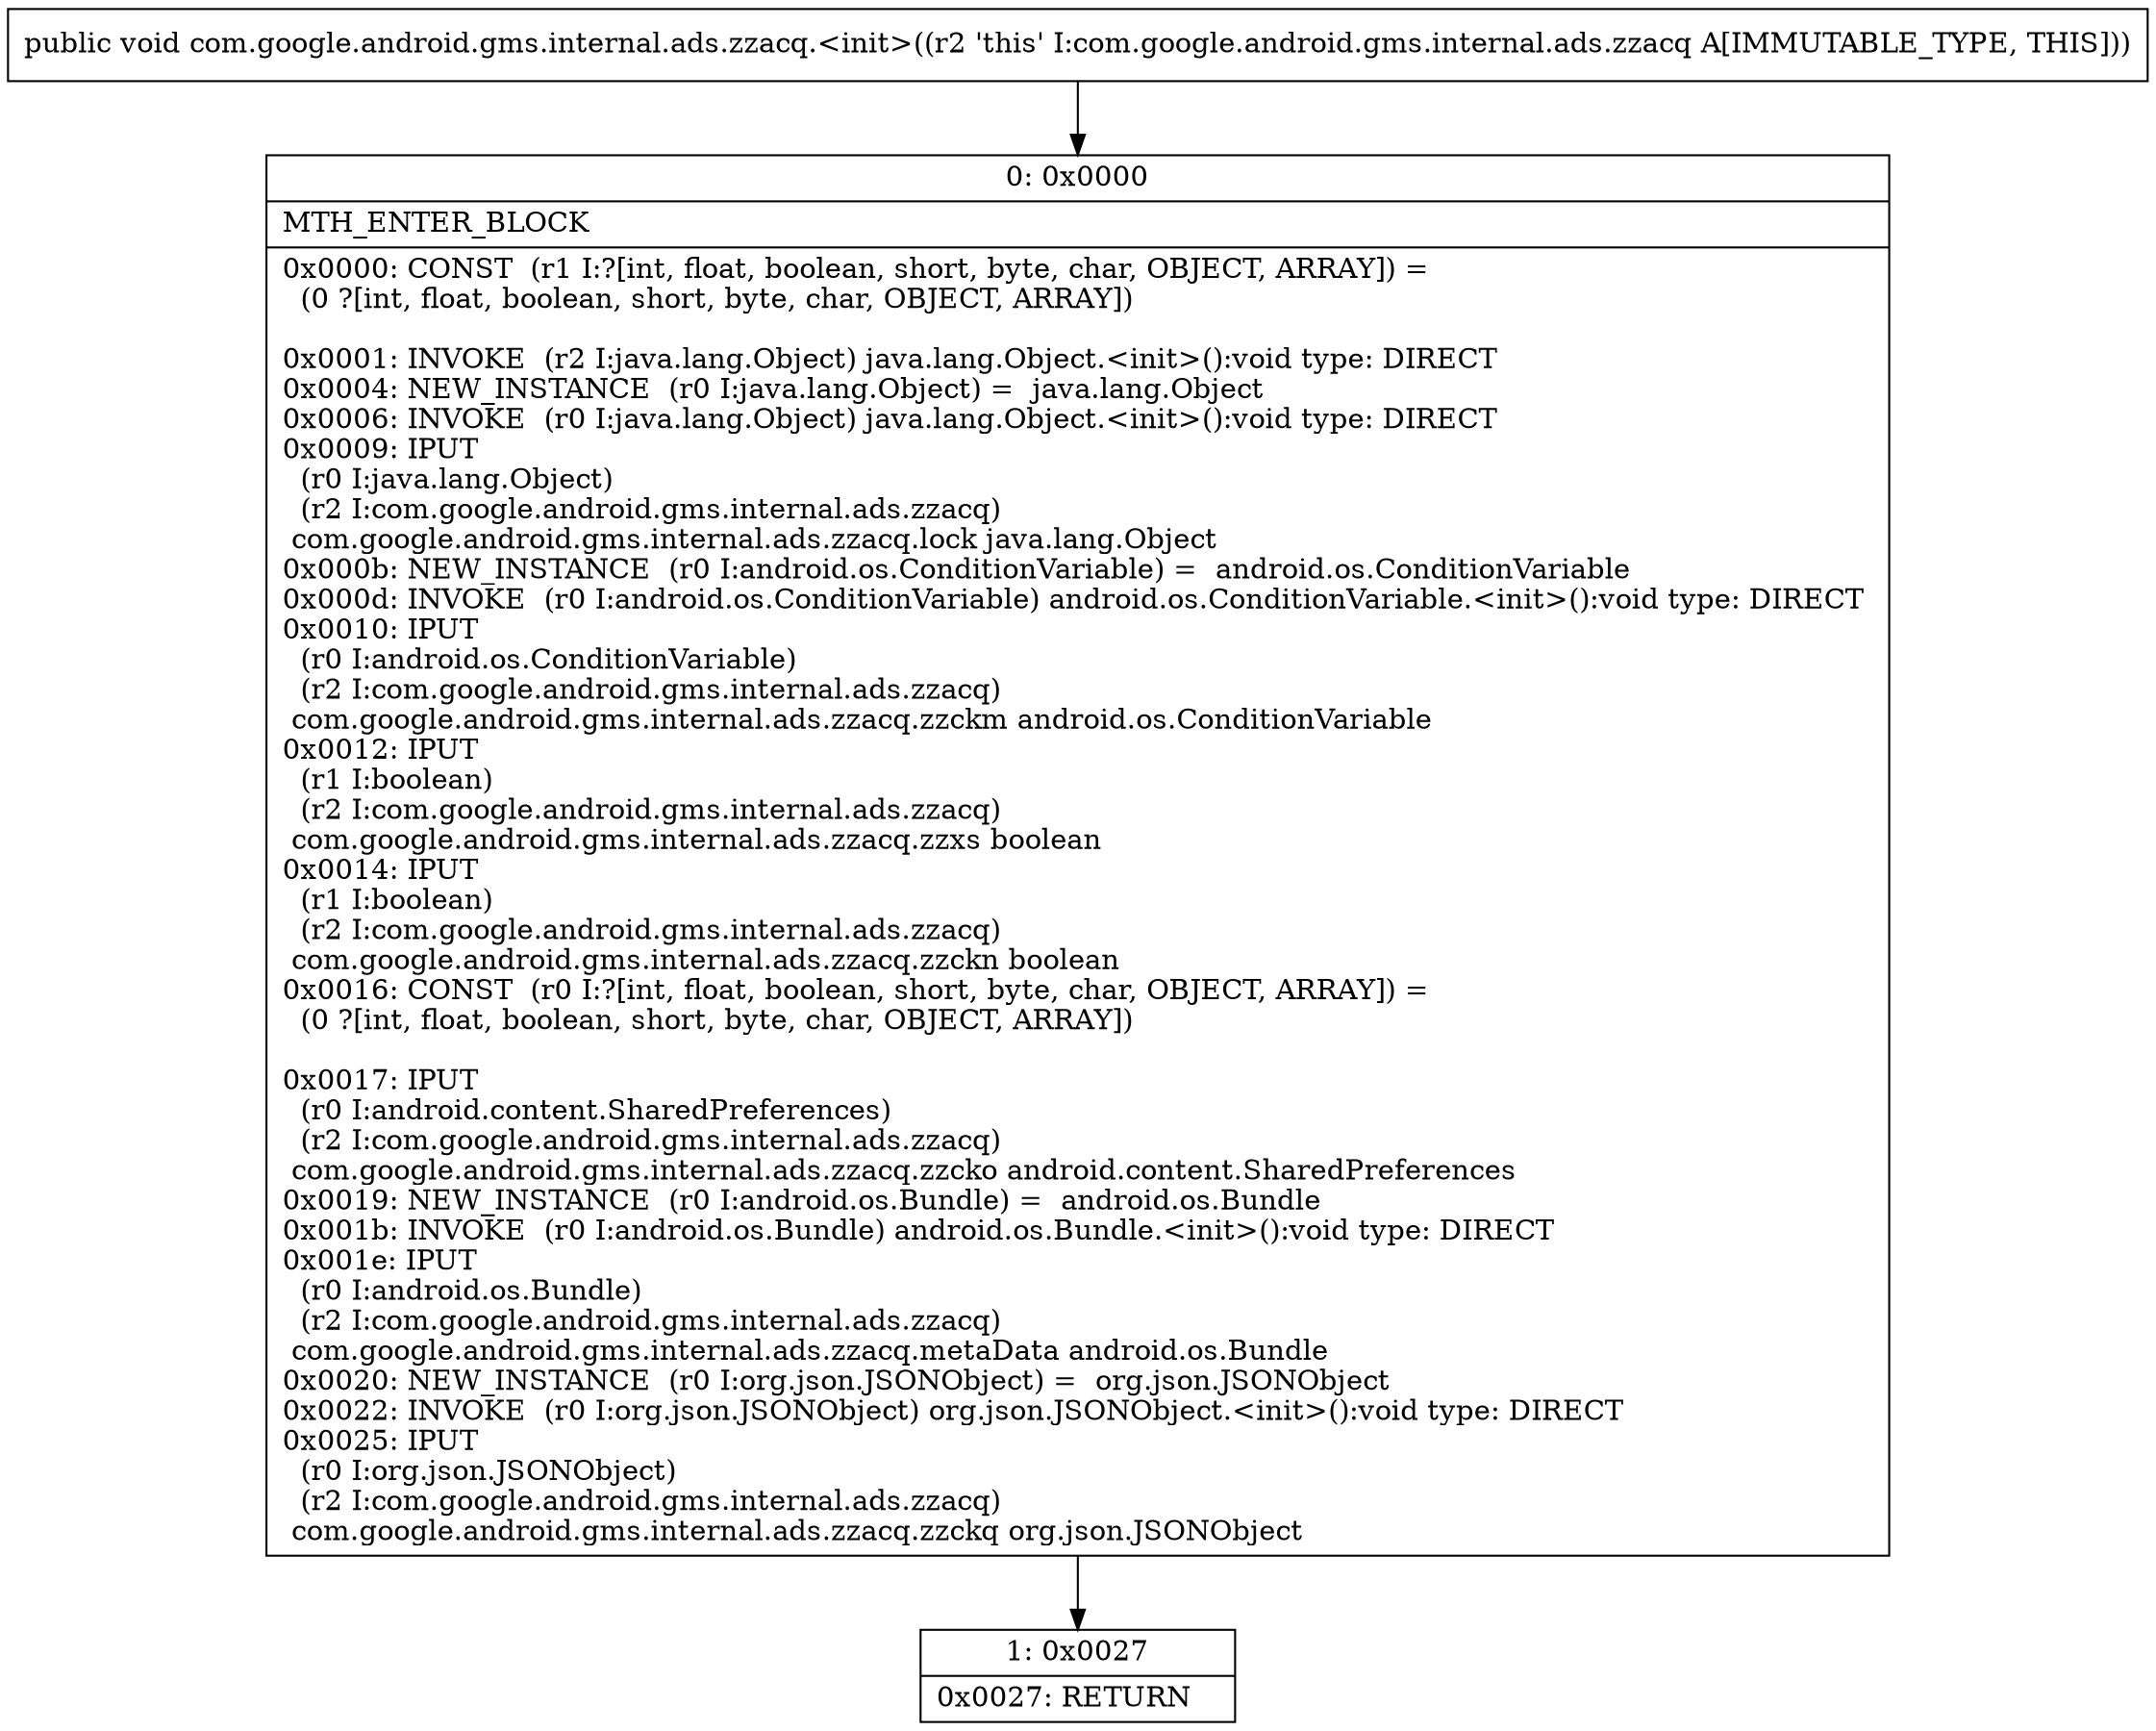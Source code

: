 digraph "CFG forcom.google.android.gms.internal.ads.zzacq.\<init\>()V" {
Node_0 [shape=record,label="{0\:\ 0x0000|MTH_ENTER_BLOCK\l|0x0000: CONST  (r1 I:?[int, float, boolean, short, byte, char, OBJECT, ARRAY]) = \l  (0 ?[int, float, boolean, short, byte, char, OBJECT, ARRAY])\l \l0x0001: INVOKE  (r2 I:java.lang.Object) java.lang.Object.\<init\>():void type: DIRECT \l0x0004: NEW_INSTANCE  (r0 I:java.lang.Object) =  java.lang.Object \l0x0006: INVOKE  (r0 I:java.lang.Object) java.lang.Object.\<init\>():void type: DIRECT \l0x0009: IPUT  \l  (r0 I:java.lang.Object)\l  (r2 I:com.google.android.gms.internal.ads.zzacq)\l com.google.android.gms.internal.ads.zzacq.lock java.lang.Object \l0x000b: NEW_INSTANCE  (r0 I:android.os.ConditionVariable) =  android.os.ConditionVariable \l0x000d: INVOKE  (r0 I:android.os.ConditionVariable) android.os.ConditionVariable.\<init\>():void type: DIRECT \l0x0010: IPUT  \l  (r0 I:android.os.ConditionVariable)\l  (r2 I:com.google.android.gms.internal.ads.zzacq)\l com.google.android.gms.internal.ads.zzacq.zzckm android.os.ConditionVariable \l0x0012: IPUT  \l  (r1 I:boolean)\l  (r2 I:com.google.android.gms.internal.ads.zzacq)\l com.google.android.gms.internal.ads.zzacq.zzxs boolean \l0x0014: IPUT  \l  (r1 I:boolean)\l  (r2 I:com.google.android.gms.internal.ads.zzacq)\l com.google.android.gms.internal.ads.zzacq.zzckn boolean \l0x0016: CONST  (r0 I:?[int, float, boolean, short, byte, char, OBJECT, ARRAY]) = \l  (0 ?[int, float, boolean, short, byte, char, OBJECT, ARRAY])\l \l0x0017: IPUT  \l  (r0 I:android.content.SharedPreferences)\l  (r2 I:com.google.android.gms.internal.ads.zzacq)\l com.google.android.gms.internal.ads.zzacq.zzcko android.content.SharedPreferences \l0x0019: NEW_INSTANCE  (r0 I:android.os.Bundle) =  android.os.Bundle \l0x001b: INVOKE  (r0 I:android.os.Bundle) android.os.Bundle.\<init\>():void type: DIRECT \l0x001e: IPUT  \l  (r0 I:android.os.Bundle)\l  (r2 I:com.google.android.gms.internal.ads.zzacq)\l com.google.android.gms.internal.ads.zzacq.metaData android.os.Bundle \l0x0020: NEW_INSTANCE  (r0 I:org.json.JSONObject) =  org.json.JSONObject \l0x0022: INVOKE  (r0 I:org.json.JSONObject) org.json.JSONObject.\<init\>():void type: DIRECT \l0x0025: IPUT  \l  (r0 I:org.json.JSONObject)\l  (r2 I:com.google.android.gms.internal.ads.zzacq)\l com.google.android.gms.internal.ads.zzacq.zzckq org.json.JSONObject \l}"];
Node_1 [shape=record,label="{1\:\ 0x0027|0x0027: RETURN   \l}"];
MethodNode[shape=record,label="{public void com.google.android.gms.internal.ads.zzacq.\<init\>((r2 'this' I:com.google.android.gms.internal.ads.zzacq A[IMMUTABLE_TYPE, THIS])) }"];
MethodNode -> Node_0;
Node_0 -> Node_1;
}

